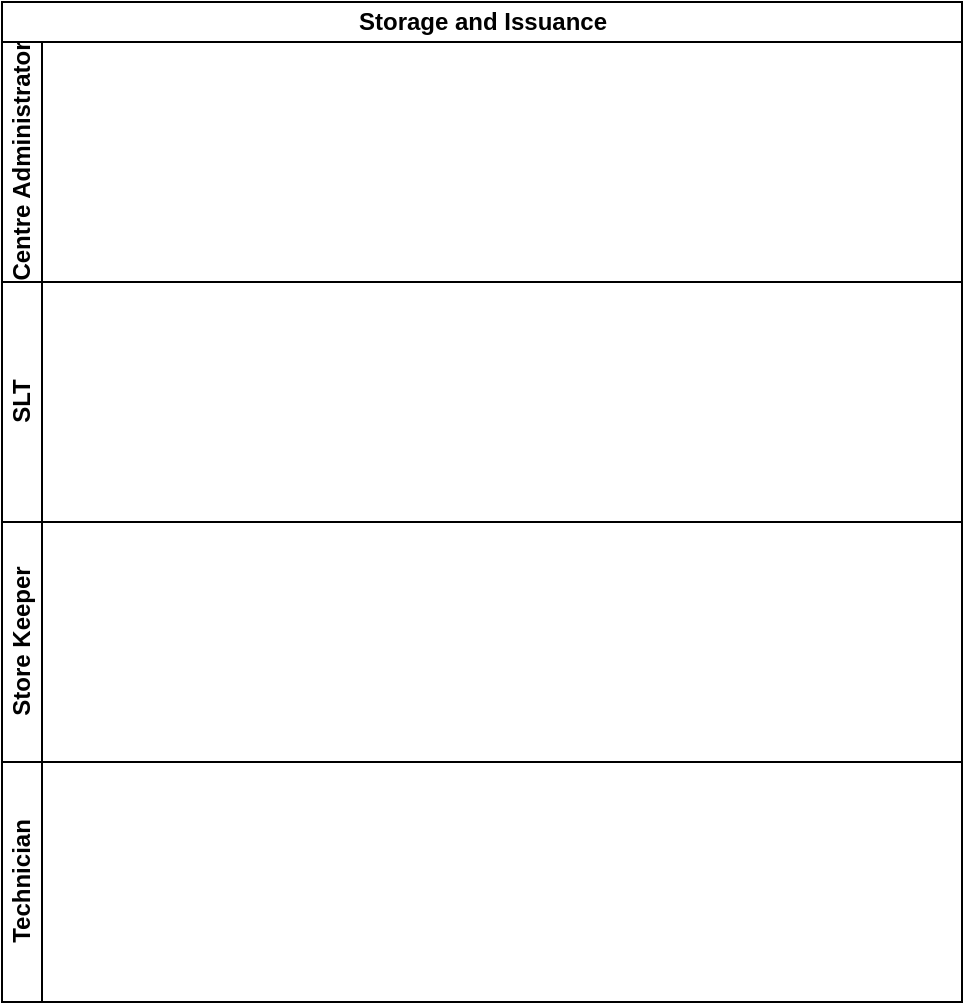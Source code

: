 <mxfile version="13.10.6" type="github">
  <diagram id="t4WjZeM2-GUBWeaEdBS7" name="Page-1">
    <mxGraphModel dx="1038" dy="547" grid="1" gridSize="10" guides="1" tooltips="1" connect="1" arrows="1" fold="1" page="1" pageScale="1" pageWidth="1169" pageHeight="827" math="0" shadow="0">
      <root>
        <mxCell id="0" />
        <mxCell id="1" parent="0" />
        <mxCell id="xgxU6Ofg0BOZaNesFyZN-1" value="Storage and Issuance" style="swimlane;html=1;childLayout=stackLayout;resizeParent=1;resizeParentMax=0;horizontal=1;startSize=20;horizontalStack=0;" vertex="1" parent="1">
          <mxGeometry x="290" y="90" width="480" height="500" as="geometry" />
        </mxCell>
        <mxCell id="xgxU6Ofg0BOZaNesFyZN-2" value="Centre Administrator" style="swimlane;html=1;startSize=20;horizontal=0;" vertex="1" parent="xgxU6Ofg0BOZaNesFyZN-1">
          <mxGeometry y="20" width="480" height="120" as="geometry" />
        </mxCell>
        <mxCell id="xgxU6Ofg0BOZaNesFyZN-3" value="SLT" style="swimlane;html=1;startSize=20;horizontal=0;" vertex="1" parent="xgxU6Ofg0BOZaNesFyZN-1">
          <mxGeometry y="140" width="480" height="120" as="geometry" />
        </mxCell>
        <mxCell id="xgxU6Ofg0BOZaNesFyZN-4" value="Store Keeper" style="swimlane;html=1;startSize=20;horizontal=0;" vertex="1" parent="xgxU6Ofg0BOZaNesFyZN-1">
          <mxGeometry y="260" width="480" height="120" as="geometry" />
        </mxCell>
        <mxCell id="xgxU6Ofg0BOZaNesFyZN-5" value="Technician" style="swimlane;html=1;startSize=20;horizontal=0;" vertex="1" parent="xgxU6Ofg0BOZaNesFyZN-1">
          <mxGeometry y="380" width="480" height="120" as="geometry" />
        </mxCell>
      </root>
    </mxGraphModel>
  </diagram>
</mxfile>
